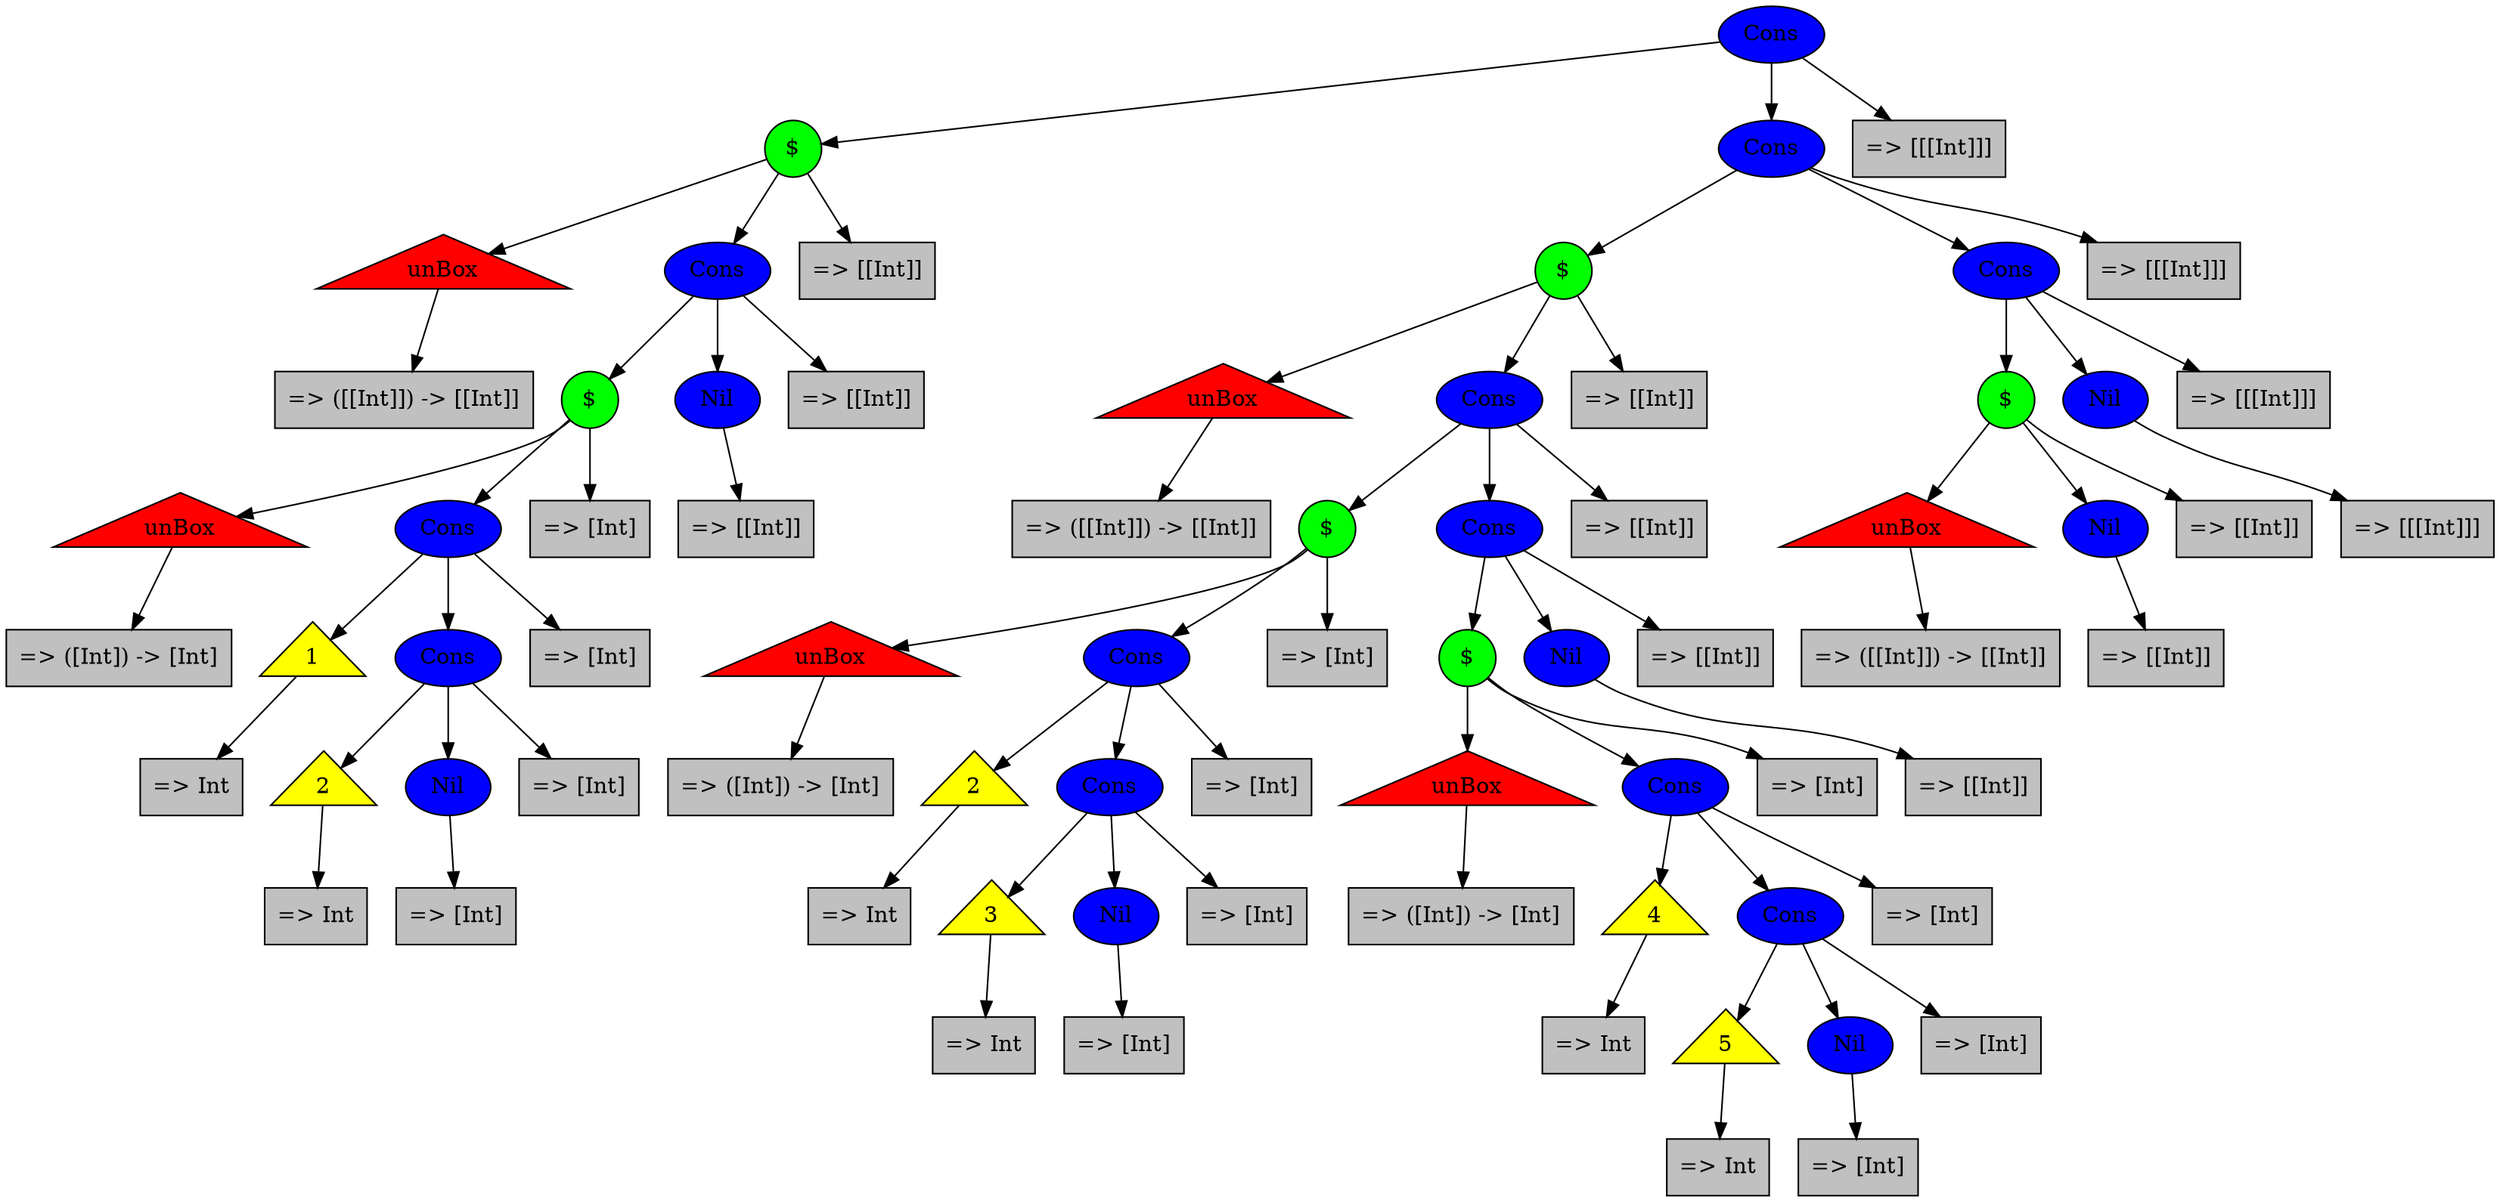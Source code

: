 digraph g {
ordering=out;n1[label=" =\> [[[Int]]]",fillcolor=gray,style=filled,shape=record];
n3[label=" =\> [[Int]]",fillcolor=gray,style=filled,shape=record];
n5[label=" =\> ([[Int]]) -\> [[Int]]",fillcolor=gray,style=filled,shape=record];
n4[label="unBox",fillcolor=red,style=filled,shape=triangle];
n7[label=" =\> [[Int]]",fillcolor=gray,style=filled,shape=record];
n9[label=" =\> [Int]",fillcolor=gray,style=filled,shape=record];
n11[label=" =\> ([Int]) -\> [Int]",fillcolor=gray,style=filled,shape=record];
n10[label="unBox",fillcolor=red,style=filled,shape=triangle];
n13[label=" =\> [Int]",fillcolor=gray,style=filled,shape=record];
n15[label=" =\> Int",fillcolor=gray,style=filled,shape=record];
n14[label="1",fillcolor=yellow,style=filled,shape=triangle];
n17[label=" =\> [Int]",fillcolor=gray,style=filled,shape=record];
n19[label=" =\> Int",fillcolor=gray,style=filled,shape=record];
n18[label="2",fillcolor=yellow,style=filled,shape=triangle];
n21[label=" =\> [Int]",fillcolor=gray,style=filled,shape=record];
n20[label="Nil",fillcolor=blue,style=filled,shape=ellipse];
n16[label="Cons",fillcolor=blue,style=filled,shape=ellipse];
n12[label="Cons",fillcolor=blue,style=filled,shape=ellipse];
n8[label="$",fillcolor=green,style=filled,shape=circle];
n23[label=" =\> [[Int]]",fillcolor=gray,style=filled,shape=record];
n22[label="Nil",fillcolor=blue,style=filled,shape=ellipse];
n6[label="Cons",fillcolor=blue,style=filled,shape=ellipse];
n2[label="$",fillcolor=green,style=filled,shape=circle];
n25[label=" =\> [[[Int]]]",fillcolor=gray,style=filled,shape=record];
n27[label=" =\> [[Int]]",fillcolor=gray,style=filled,shape=record];
n29[label=" =\> ([[Int]]) -\> [[Int]]",fillcolor=gray,style=filled,shape=record];
n28[label="unBox",fillcolor=red,style=filled,shape=triangle];
n31[label=" =\> [[Int]]",fillcolor=gray,style=filled,shape=record];
n33[label=" =\> [Int]",fillcolor=gray,style=filled,shape=record];
n35[label=" =\> ([Int]) -\> [Int]",fillcolor=gray,style=filled,shape=record];
n34[label="unBox",fillcolor=red,style=filled,shape=triangle];
n37[label=" =\> [Int]",fillcolor=gray,style=filled,shape=record];
n39[label=" =\> Int",fillcolor=gray,style=filled,shape=record];
n38[label="2",fillcolor=yellow,style=filled,shape=triangle];
n41[label=" =\> [Int]",fillcolor=gray,style=filled,shape=record];
n43[label=" =\> Int",fillcolor=gray,style=filled,shape=record];
n42[label="3",fillcolor=yellow,style=filled,shape=triangle];
n45[label=" =\> [Int]",fillcolor=gray,style=filled,shape=record];
n44[label="Nil",fillcolor=blue,style=filled,shape=ellipse];
n40[label="Cons",fillcolor=blue,style=filled,shape=ellipse];
n36[label="Cons",fillcolor=blue,style=filled,shape=ellipse];
n32[label="$",fillcolor=green,style=filled,shape=circle];
n47[label=" =\> [[Int]]",fillcolor=gray,style=filled,shape=record];
n49[label=" =\> [Int]",fillcolor=gray,style=filled,shape=record];
n51[label=" =\> ([Int]) -\> [Int]",fillcolor=gray,style=filled,shape=record];
n50[label="unBox",fillcolor=red,style=filled,shape=triangle];
n53[label=" =\> [Int]",fillcolor=gray,style=filled,shape=record];
n55[label=" =\> Int",fillcolor=gray,style=filled,shape=record];
n54[label="4",fillcolor=yellow,style=filled,shape=triangle];
n57[label=" =\> [Int]",fillcolor=gray,style=filled,shape=record];
n59[label=" =\> Int",fillcolor=gray,style=filled,shape=record];
n58[label="5",fillcolor=yellow,style=filled,shape=triangle];
n61[label=" =\> [Int]",fillcolor=gray,style=filled,shape=record];
n60[label="Nil",fillcolor=blue,style=filled,shape=ellipse];
n56[label="Cons",fillcolor=blue,style=filled,shape=ellipse];
n52[label="Cons",fillcolor=blue,style=filled,shape=ellipse];
n48[label="$",fillcolor=green,style=filled,shape=circle];
n63[label=" =\> [[Int]]",fillcolor=gray,style=filled,shape=record];
n62[label="Nil",fillcolor=blue,style=filled,shape=ellipse];
n46[label="Cons",fillcolor=blue,style=filled,shape=ellipse];
n30[label="Cons",fillcolor=blue,style=filled,shape=ellipse];
n26[label="$",fillcolor=green,style=filled,shape=circle];
n65[label=" =\> [[[Int]]]",fillcolor=gray,style=filled,shape=record];
n67[label=" =\> [[Int]]",fillcolor=gray,style=filled,shape=record];
n69[label=" =\> ([[Int]]) -\> [[Int]]",fillcolor=gray,style=filled,shape=record];
n68[label="unBox",fillcolor=red,style=filled,shape=triangle];
n71[label=" =\> [[Int]]",fillcolor=gray,style=filled,shape=record];
n70[label="Nil",fillcolor=blue,style=filled,shape=ellipse];
n66[label="$",fillcolor=green,style=filled,shape=circle];
n73[label=" =\> [[[Int]]]",fillcolor=gray,style=filled,shape=record];
n72[label="Nil",fillcolor=blue,style=filled,shape=ellipse];
n64[label="Cons",fillcolor=blue,style=filled,shape=ellipse];
n24[label="Cons",fillcolor=blue,style=filled,shape=ellipse];
n0[label="Cons",fillcolor=blue,style=filled,shape=ellipse];
n4 -> n5;
n10 -> n11;
n14 -> n15;
n18 -> n19;
n20 -> n21;
n16 -> n18;
n16 -> n20;
n16 -> n17;
n12 -> n14;
n12 -> n16;
n12 -> n13;
n8 -> n10;
n8 -> n12;
n8 -> n9;
n22 -> n23;
n6 -> n8;
n6 -> n22;
n6 -> n7;
n2 -> n4;
n2 -> n6;
n2 -> n3;
n28 -> n29;
n34 -> n35;
n38 -> n39;
n42 -> n43;
n44 -> n45;
n40 -> n42;
n40 -> n44;
n40 -> n41;
n36 -> n38;
n36 -> n40;
n36 -> n37;
n32 -> n34;
n32 -> n36;
n32 -> n33;
n50 -> n51;
n54 -> n55;
n58 -> n59;
n60 -> n61;
n56 -> n58;
n56 -> n60;
n56 -> n57;
n52 -> n54;
n52 -> n56;
n52 -> n53;
n48 -> n50;
n48 -> n52;
n48 -> n49;
n62 -> n63;
n46 -> n48;
n46 -> n62;
n46 -> n47;
n30 -> n32;
n30 -> n46;
n30 -> n31;
n26 -> n28;
n26 -> n30;
n26 -> n27;
n68 -> n69;
n70 -> n71;
n66 -> n68;
n66 -> n70;
n66 -> n67;
n72 -> n73;
n64 -> n66;
n64 -> n72;
n64 -> n65;
n24 -> n26;
n24 -> n64;
n24 -> n25;
n0 -> n2;
n0 -> n24;
n0 -> n1;
}